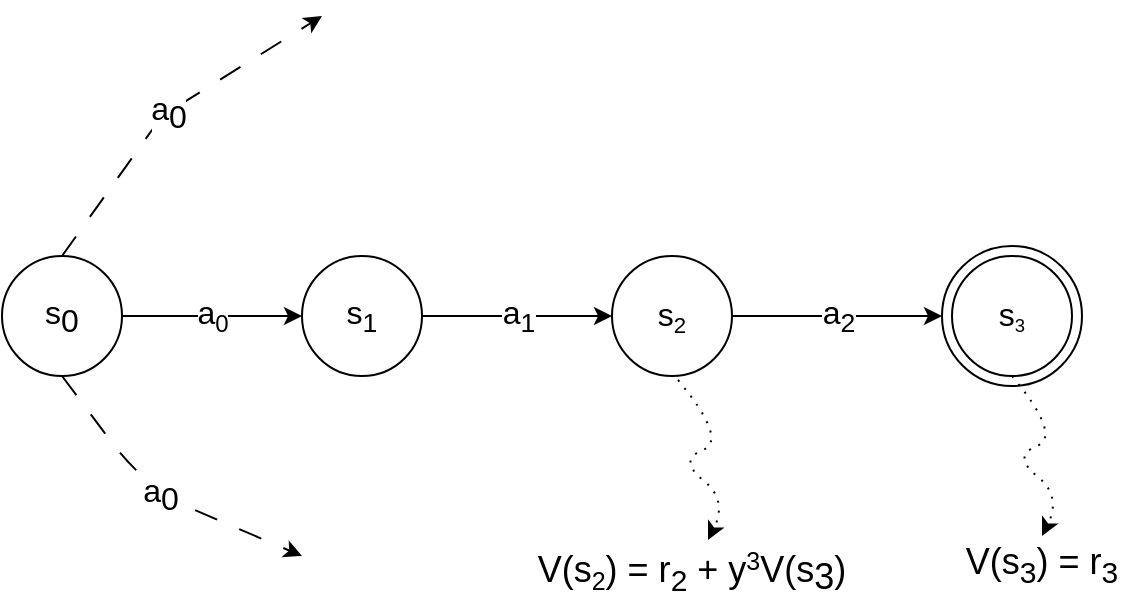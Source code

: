 <mxfile>
    <diagram id="0ug_TiRsOVk8IMjy818W" name="Page-1">
        <mxGraphModel dx="803" dy="604" grid="1" gridSize="10" guides="1" tooltips="1" connect="1" arrows="1" fold="1" page="1" pageScale="1" pageWidth="850" pageHeight="1100" math="0" shadow="0">
            <root>
                <mxCell id="0"/>
                <mxCell id="1" parent="0"/>
                <mxCell id="2" value="s&lt;sub style=&quot;font-size: 16px;&quot;&gt;0&lt;/sub&gt;" style="ellipse;whiteSpace=wrap;html=1;aspect=fixed;fontSize=16;" parent="1" vertex="1">
                    <mxGeometry x="120" y="200" width="60" height="60" as="geometry"/>
                </mxCell>
                <mxCell id="5" value="a&lt;sub style=&quot;font-size: 16px;&quot;&gt;0&lt;/sub&gt;" style="endArrow=classic;html=1;exitX=0.5;exitY=0;exitDx=0;exitDy=0;dashed=1;dashPattern=12 12;fontSize=16;" parent="1" source="2" edge="1">
                    <mxGeometry width="50" height="50" relative="1" as="geometry">
                        <mxPoint x="350" y="340" as="sourcePoint"/>
                        <mxPoint x="280" y="80" as="targetPoint"/>
                        <Array as="points">
                            <mxPoint x="200" y="130"/>
                        </Array>
                    </mxGeometry>
                </mxCell>
                <mxCell id="6" value="a&lt;sub style=&quot;font-size: 16px;&quot;&gt;0&lt;/sub&gt;" style="endArrow=classic;html=1;exitX=0.5;exitY=1;exitDx=0;exitDy=0;dashed=1;dashPattern=12 12;fontSize=16;" parent="1" source="2" edge="1">
                    <mxGeometry width="50" height="50" relative="1" as="geometry">
                        <mxPoint x="180" y="370" as="sourcePoint"/>
                        <mxPoint x="270" y="350" as="targetPoint"/>
                        <Array as="points">
                            <mxPoint x="180" y="300"/>
                            <mxPoint x="200" y="320"/>
                        </Array>
                    </mxGeometry>
                </mxCell>
                <mxCell id="7" value="a&lt;sub style=&quot;font-size: 12px;&quot;&gt;0&lt;/sub&gt;" style="endArrow=classic;html=1;fontSize=16;exitX=1;exitY=0.5;exitDx=0;exitDy=0;entryX=0;entryY=0.5;entryDx=0;entryDy=0;" parent="1" source="2" target="8" edge="1">
                    <mxGeometry width="50" height="50" relative="1" as="geometry">
                        <mxPoint x="350" y="330" as="sourcePoint"/>
                        <mxPoint x="300" y="230" as="targetPoint"/>
                        <Array as="points"/>
                    </mxGeometry>
                </mxCell>
                <mxCell id="8" value="s&lt;sub&gt;1&lt;/sub&gt;" style="ellipse;whiteSpace=wrap;html=1;aspect=fixed;fontSize=16;" parent="1" vertex="1">
                    <mxGeometry x="270" y="200" width="60" height="60" as="geometry"/>
                </mxCell>
                <mxCell id="9" value="a&lt;sub&gt;1&lt;/sub&gt;" style="endArrow=classic;html=1;fontSize=16;exitX=1;exitY=0.5;exitDx=0;exitDy=0;entryX=0;entryY=0.5;entryDx=0;entryDy=0;" parent="1" source="8" target="10" edge="1">
                    <mxGeometry width="50" height="50" relative="1" as="geometry">
                        <mxPoint x="361" y="230" as="sourcePoint"/>
                        <mxPoint x="430" y="230" as="targetPoint"/>
                        <Array as="points"/>
                    </mxGeometry>
                </mxCell>
                <mxCell id="10" value="s&lt;span style=&quot;font-size: 13.333px;&quot;&gt;&lt;sub&gt;2&lt;/sub&gt;&lt;/span&gt;" style="ellipse;whiteSpace=wrap;html=1;aspect=fixed;fontSize=16;" parent="1" vertex="1">
                    <mxGeometry x="425" y="200" width="60" height="60" as="geometry"/>
                </mxCell>
                <mxCell id="11" value="a&lt;sub&gt;2&lt;/sub&gt;" style="endArrow=classic;html=1;fontSize=16;exitX=1;exitY=0.5;exitDx=0;exitDy=0;entryX=0;entryY=0.5;entryDx=0;entryDy=0;" parent="1" source="10" target="13" edge="1">
                    <mxGeometry width="50" height="50" relative="1" as="geometry">
                        <mxPoint x="521" y="230" as="sourcePoint"/>
                        <mxPoint x="590" y="230" as="targetPoint"/>
                        <Array as="points"/>
                    </mxGeometry>
                </mxCell>
                <mxCell id="14" value="" style="group" parent="1" vertex="1" connectable="0">
                    <mxGeometry x="590" y="195" width="70" height="70" as="geometry"/>
                </mxCell>
                <mxCell id="13" value="" style="ellipse;whiteSpace=wrap;html=1;aspect=fixed;fontSize=12;" parent="14" vertex="1">
                    <mxGeometry width="70" height="70" as="geometry"/>
                </mxCell>
                <mxCell id="12" value="s&lt;span style=&quot;font-size: 11.111px;&quot;&gt;&lt;sub&gt;3&lt;/sub&gt;&lt;/span&gt;" style="ellipse;whiteSpace=wrap;html=1;aspect=fixed;fontSize=16;" parent="14" vertex="1">
                    <mxGeometry x="5" y="5" width="60" height="60" as="geometry"/>
                </mxCell>
                <mxCell id="15" value="" style="curved=1;endArrow=classic;html=1;exitX=0.5;exitY=1;exitDx=0;exitDy=0;dashed=1;dashPattern=1 4;" parent="1" source="12" edge="1">
                    <mxGeometry width="50" height="50" relative="1" as="geometry">
                        <mxPoint x="510" y="340" as="sourcePoint"/>
                        <mxPoint x="640" y="340" as="targetPoint"/>
                        <Array as="points">
                            <mxPoint x="650" y="290"/>
                            <mxPoint x="625" y="300"/>
                            <mxPoint x="650" y="320"/>
                        </Array>
                    </mxGeometry>
                </mxCell>
                <mxCell id="18" value="&lt;font style=&quot;font-size: 18px;&quot;&gt;V(s&lt;sub&gt;3&lt;/sub&gt;) = r&lt;sub style=&quot;&quot;&gt;3&lt;/sub&gt;&lt;/font&gt;" style="text;html=1;strokeColor=none;fillColor=none;align=center;verticalAlign=middle;whiteSpace=wrap;rounded=0;" parent="1" vertex="1">
                    <mxGeometry x="590" y="340" width="100" height="30" as="geometry"/>
                </mxCell>
                <mxCell id="19" value="" style="curved=1;endArrow=classic;html=1;exitX=0.5;exitY=1;exitDx=0;exitDy=0;dashed=1;dashPattern=1 4;" parent="1" edge="1">
                    <mxGeometry width="50" height="50" relative="1" as="geometry">
                        <mxPoint x="458" y="262" as="sourcePoint"/>
                        <mxPoint x="473" y="342" as="targetPoint"/>
                        <Array as="points">
                            <mxPoint x="483" y="292"/>
                            <mxPoint x="458" y="302"/>
                            <mxPoint x="483" y="322"/>
                        </Array>
                    </mxGeometry>
                </mxCell>
                <mxCell id="20" value="&lt;font style=&quot;font-size: 18px;&quot;&gt;V(s&lt;/font&gt;&lt;font style=&quot;&quot;&gt;&lt;span style=&quot;font-size: 15px;&quot;&gt;&lt;sub&gt;2&lt;/sub&gt;&lt;/span&gt;&lt;span style=&quot;font-size: 18px;&quot;&gt;) = r&lt;sub&gt;2&lt;/sub&gt; + y&lt;/span&gt;&lt;span style=&quot;font-size: 15px;&quot;&gt;&lt;sup&gt;3&lt;/sup&gt;&lt;/span&gt;&lt;span style=&quot;font-size: 18px;&quot;&gt;V(s&lt;/span&gt;&lt;sub style=&quot;font-size: 18px;&quot;&gt;3&lt;/sub&gt;&lt;span style=&quot;font-size: 18px;&quot;&gt;)&lt;/span&gt;&lt;/font&gt;" style="text;html=1;strokeColor=none;fillColor=none;align=center;verticalAlign=middle;whiteSpace=wrap;rounded=0;" parent="1" vertex="1">
                    <mxGeometry x="380" y="343" width="170" height="30" as="geometry"/>
                </mxCell>
            </root>
        </mxGraphModel>
    </diagram>
</mxfile>